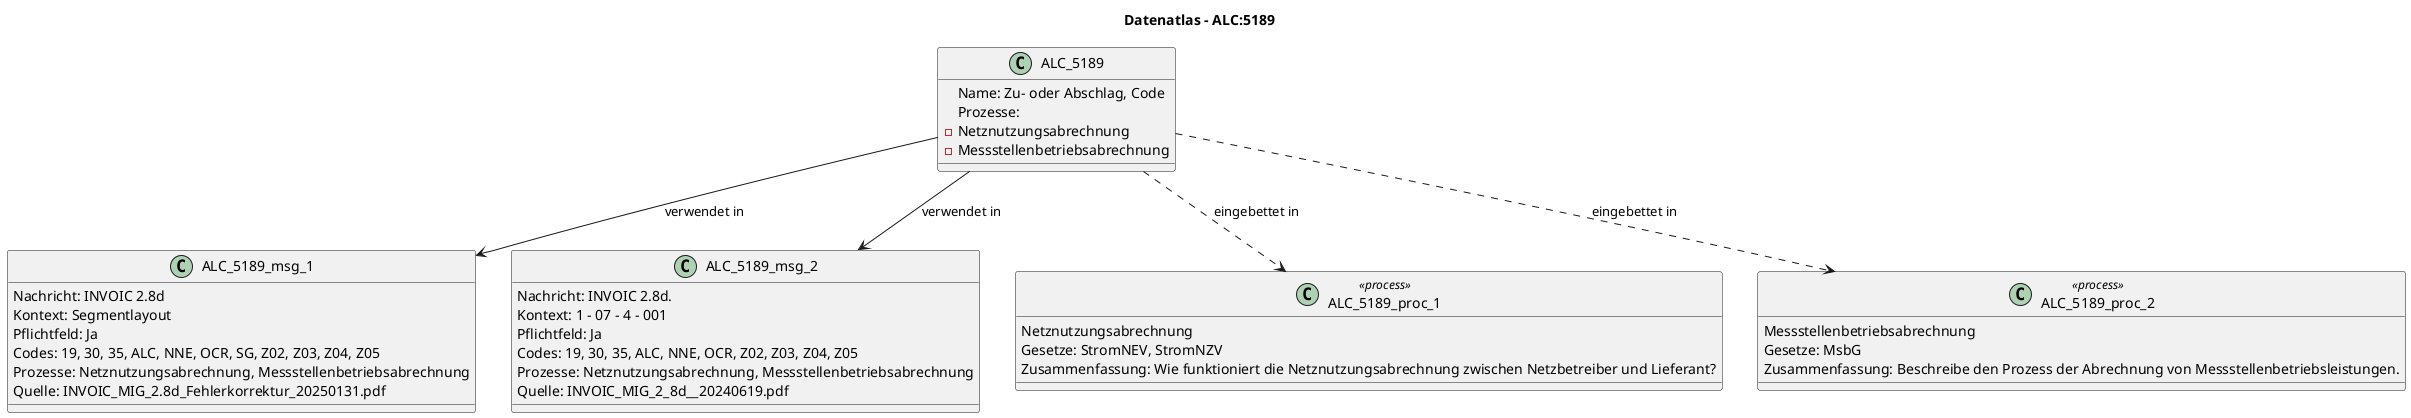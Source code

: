@startuml
title Datenatlas – ALC:5189
class ALC_5189 {
  Name: Zu- oder Abschlag, Code
  Prozesse:
    - Netznutzungsabrechnung
    - Messstellenbetriebsabrechnung
}
class ALC_5189_msg_1 {
  Nachricht: INVOIC 2.8d
  Kontext: Segmentlayout
  Pflichtfeld: Ja
  Codes: 19, 30, 35, ALC, NNE, OCR, SG, Z02, Z03, Z04, Z05
  Prozesse: Netznutzungsabrechnung, Messstellenbetriebsabrechnung
  Quelle: INVOIC_MIG_2.8d_Fehlerkorrektur_20250131.pdf
}
ALC_5189 --> ALC_5189_msg_1 : verwendet in
class ALC_5189_msg_2 {
  Nachricht: INVOIC 2.8d.
  Kontext: 1 - 07 - 4 - 001
  Pflichtfeld: Ja
  Codes: 19, 30, 35, ALC, NNE, OCR, Z02, Z03, Z04, Z05
  Prozesse: Netznutzungsabrechnung, Messstellenbetriebsabrechnung
  Quelle: INVOIC_MIG_2_8d__20240619.pdf
}
ALC_5189 --> ALC_5189_msg_2 : verwendet in
class ALC_5189_proc_1 <<process>> {
  Netznutzungsabrechnung
  Gesetze: StromNEV, StromNZV
  Zusammenfassung: Wie funktioniert die Netznutzungsabrechnung zwischen Netzbetreiber und Lieferant?
}
ALC_5189 ..> ALC_5189_proc_1 : eingebettet in
class ALC_5189_proc_2 <<process>> {
  Messstellenbetriebsabrechnung
  Gesetze: MsbG
  Zusammenfassung: Beschreibe den Prozess der Abrechnung von Messstellenbetriebsleistungen.
}
ALC_5189 ..> ALC_5189_proc_2 : eingebettet in
@enduml